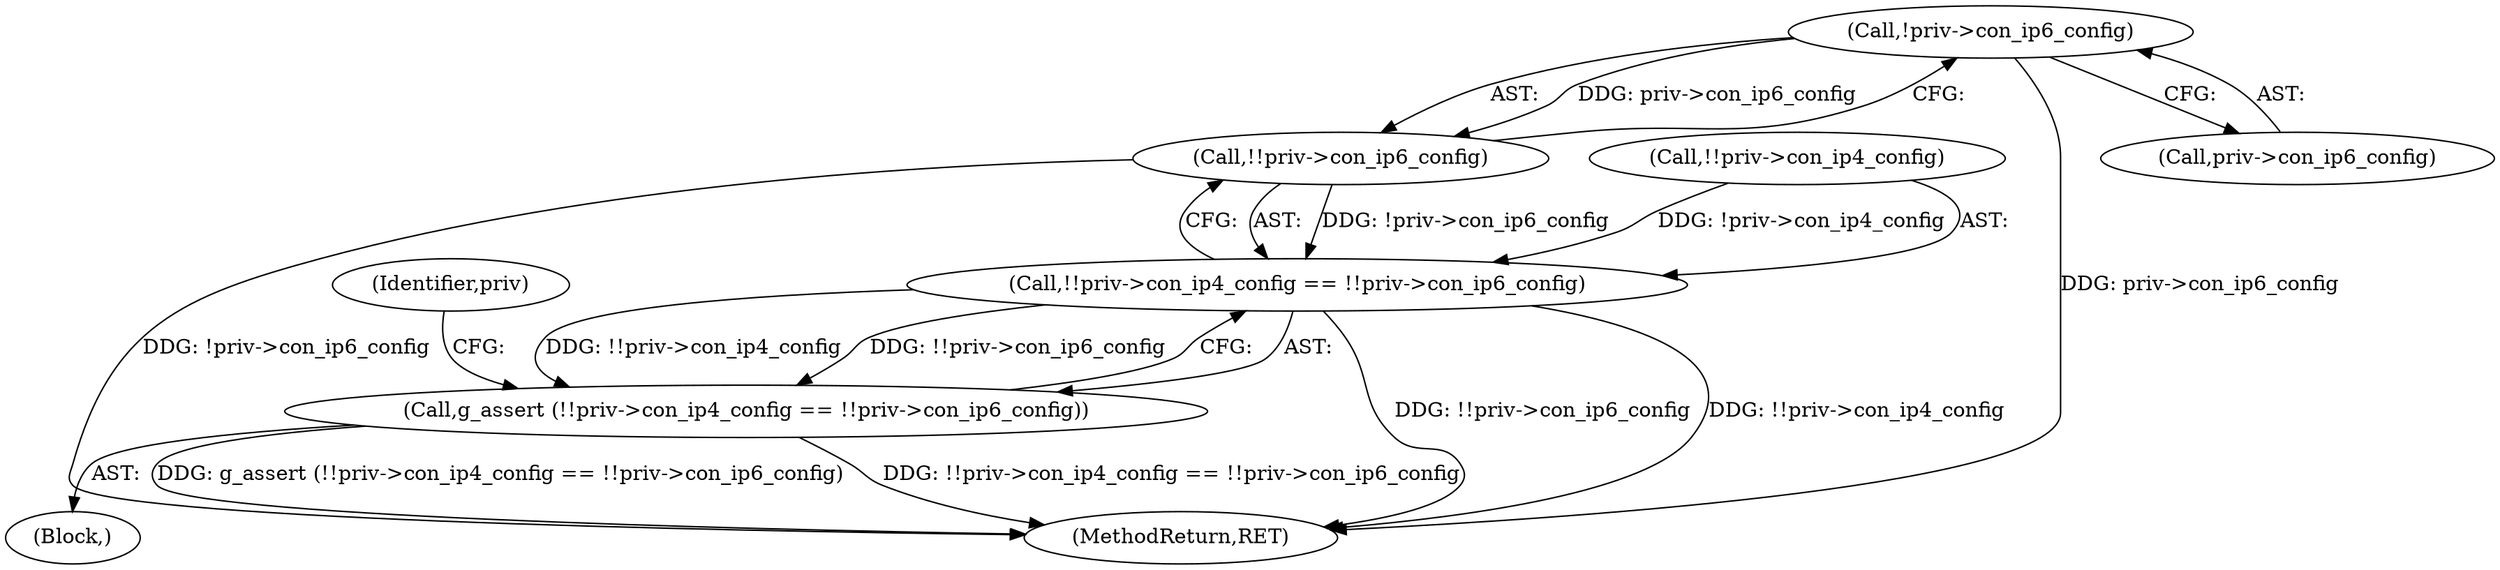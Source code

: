 digraph "0_NetworkManager_d5fc88e573fa58b93034b04d35a2454f5d28cad9@pointer" {
"1004622" [label="(Call,!priv->con_ip6_config)"];
"1004621" [label="(Call,!!priv->con_ip6_config)"];
"1004615" [label="(Call,!!priv->con_ip4_config == !!priv->con_ip6_config)"];
"1004614" [label="(Call,g_assert (!!priv->con_ip4_config == !!priv->con_ip6_config))"];
"1004616" [label="(Call,!!priv->con_ip4_config)"];
"1004602" [label="(Block,)"];
"1004623" [label="(Call,priv->con_ip6_config)"];
"1004615" [label="(Call,!!priv->con_ip4_config == !!priv->con_ip6_config)"];
"1007368" [label="(MethodReturn,RET)"];
"1004621" [label="(Call,!!priv->con_ip6_config)"];
"1004622" [label="(Call,!priv->con_ip6_config)"];
"1004628" [label="(Identifier,priv)"];
"1004614" [label="(Call,g_assert (!!priv->con_ip4_config == !!priv->con_ip6_config))"];
"1004622" -> "1004621"  [label="AST: "];
"1004622" -> "1004623"  [label="CFG: "];
"1004623" -> "1004622"  [label="AST: "];
"1004621" -> "1004622"  [label="CFG: "];
"1004622" -> "1007368"  [label="DDG: priv->con_ip6_config"];
"1004622" -> "1004621"  [label="DDG: priv->con_ip6_config"];
"1004621" -> "1004615"  [label="AST: "];
"1004615" -> "1004621"  [label="CFG: "];
"1004621" -> "1007368"  [label="DDG: !priv->con_ip6_config"];
"1004621" -> "1004615"  [label="DDG: !priv->con_ip6_config"];
"1004615" -> "1004614"  [label="AST: "];
"1004616" -> "1004615"  [label="AST: "];
"1004614" -> "1004615"  [label="CFG: "];
"1004615" -> "1007368"  [label="DDG: !!priv->con_ip6_config"];
"1004615" -> "1007368"  [label="DDG: !!priv->con_ip4_config"];
"1004615" -> "1004614"  [label="DDG: !!priv->con_ip4_config"];
"1004615" -> "1004614"  [label="DDG: !!priv->con_ip6_config"];
"1004616" -> "1004615"  [label="DDG: !priv->con_ip4_config"];
"1004614" -> "1004602"  [label="AST: "];
"1004628" -> "1004614"  [label="CFG: "];
"1004614" -> "1007368"  [label="DDG: !!priv->con_ip4_config == !!priv->con_ip6_config"];
"1004614" -> "1007368"  [label="DDG: g_assert (!!priv->con_ip4_config == !!priv->con_ip6_config)"];
}
